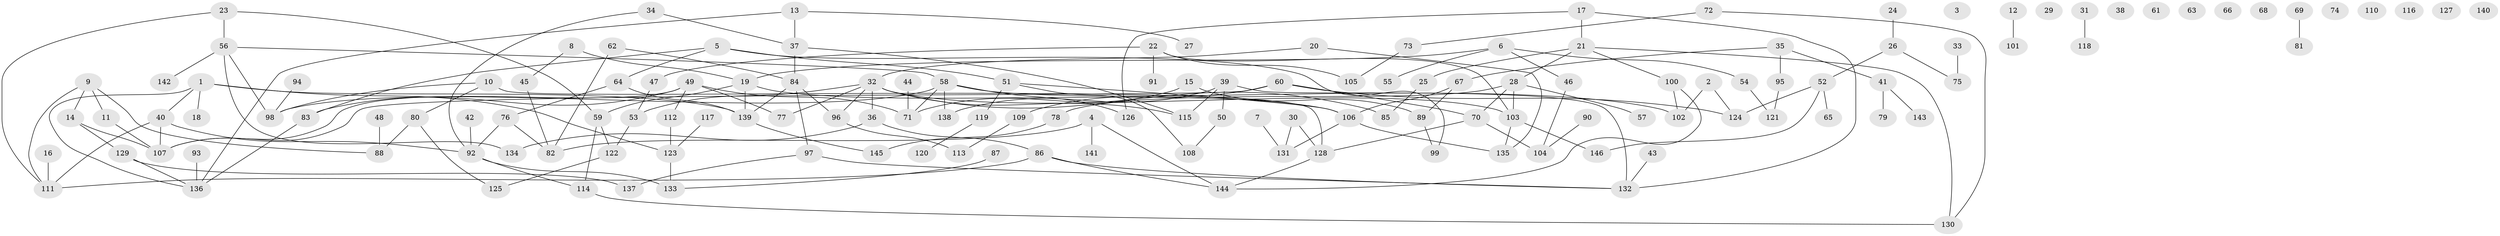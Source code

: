 // coarse degree distribution, {4: 0.10891089108910891, 3: 0.13861386138613863, 0: 0.13861386138613863, 5: 0.0891089108910891, 7: 0.039603960396039604, 2: 0.24752475247524752, 1: 0.16831683168316833, 6: 0.04950495049504951, 8: 0.019801980198019802}
// Generated by graph-tools (version 1.1) at 2025/41/03/06/25 10:41:24]
// undirected, 146 vertices, 182 edges
graph export_dot {
graph [start="1"]
  node [color=gray90,style=filled];
  1;
  2;
  3;
  4;
  5;
  6;
  7;
  8;
  9;
  10;
  11;
  12;
  13;
  14;
  15;
  16;
  17;
  18;
  19;
  20;
  21;
  22;
  23;
  24;
  25;
  26;
  27;
  28;
  29;
  30;
  31;
  32;
  33;
  34;
  35;
  36;
  37;
  38;
  39;
  40;
  41;
  42;
  43;
  44;
  45;
  46;
  47;
  48;
  49;
  50;
  51;
  52;
  53;
  54;
  55;
  56;
  57;
  58;
  59;
  60;
  61;
  62;
  63;
  64;
  65;
  66;
  67;
  68;
  69;
  70;
  71;
  72;
  73;
  74;
  75;
  76;
  77;
  78;
  79;
  80;
  81;
  82;
  83;
  84;
  85;
  86;
  87;
  88;
  89;
  90;
  91;
  92;
  93;
  94;
  95;
  96;
  97;
  98;
  99;
  100;
  101;
  102;
  103;
  104;
  105;
  106;
  107;
  108;
  109;
  110;
  111;
  112;
  113;
  114;
  115;
  116;
  117;
  118;
  119;
  120;
  121;
  122;
  123;
  124;
  125;
  126;
  127;
  128;
  129;
  130;
  131;
  132;
  133;
  134;
  135;
  136;
  137;
  138;
  139;
  140;
  141;
  142;
  143;
  144;
  145;
  146;
  1 -- 18;
  1 -- 40;
  1 -- 123;
  1 -- 136;
  1 -- 139;
  2 -- 102;
  2 -- 124;
  4 -- 82;
  4 -- 141;
  4 -- 144;
  5 -- 51;
  5 -- 64;
  5 -- 83;
  5 -- 99;
  6 -- 19;
  6 -- 46;
  6 -- 54;
  6 -- 55;
  7 -- 131;
  8 -- 19;
  8 -- 45;
  9 -- 11;
  9 -- 14;
  9 -- 88;
  9 -- 111;
  10 -- 80;
  10 -- 98;
  10 -- 128;
  11 -- 107;
  12 -- 101;
  13 -- 27;
  13 -- 37;
  13 -- 136;
  14 -- 107;
  14 -- 129;
  15 -- 71;
  15 -- 89;
  16 -- 111;
  17 -- 21;
  17 -- 126;
  17 -- 132;
  19 -- 59;
  19 -- 106;
  19 -- 139;
  20 -- 32;
  20 -- 135;
  21 -- 25;
  21 -- 28;
  21 -- 100;
  21 -- 130;
  22 -- 47;
  22 -- 91;
  22 -- 103;
  22 -- 105;
  23 -- 56;
  23 -- 59;
  23 -- 111;
  24 -- 26;
  25 -- 85;
  26 -- 52;
  26 -- 75;
  28 -- 57;
  28 -- 70;
  28 -- 78;
  28 -- 103;
  30 -- 128;
  30 -- 131;
  31 -- 118;
  32 -- 36;
  32 -- 53;
  32 -- 77;
  32 -- 85;
  32 -- 96;
  32 -- 103;
  32 -- 115;
  33 -- 75;
  34 -- 37;
  34 -- 92;
  35 -- 41;
  35 -- 67;
  35 -- 95;
  36 -- 86;
  36 -- 134;
  37 -- 84;
  37 -- 115;
  39 -- 50;
  39 -- 115;
  39 -- 132;
  39 -- 138;
  40 -- 92;
  40 -- 107;
  40 -- 111;
  41 -- 79;
  41 -- 143;
  42 -- 92;
  43 -- 132;
  44 -- 71;
  45 -- 82;
  46 -- 104;
  47 -- 53;
  48 -- 88;
  49 -- 71;
  49 -- 77;
  49 -- 83;
  49 -- 107;
  49 -- 112;
  50 -- 108;
  51 -- 106;
  51 -- 108;
  51 -- 119;
  52 -- 65;
  52 -- 124;
  52 -- 146;
  53 -- 122;
  54 -- 121;
  56 -- 58;
  56 -- 98;
  56 -- 134;
  56 -- 142;
  58 -- 71;
  58 -- 98;
  58 -- 102;
  58 -- 126;
  58 -- 138;
  59 -- 114;
  59 -- 122;
  60 -- 70;
  60 -- 107;
  60 -- 109;
  60 -- 124;
  62 -- 82;
  62 -- 84;
  64 -- 76;
  64 -- 139;
  67 -- 89;
  67 -- 106;
  69 -- 81;
  70 -- 104;
  70 -- 128;
  72 -- 73;
  72 -- 130;
  73 -- 105;
  76 -- 82;
  76 -- 92;
  78 -- 145;
  80 -- 88;
  80 -- 125;
  83 -- 136;
  84 -- 96;
  84 -- 97;
  84 -- 139;
  86 -- 111;
  86 -- 132;
  86 -- 144;
  87 -- 133;
  89 -- 99;
  90 -- 104;
  92 -- 114;
  92 -- 133;
  93 -- 136;
  94 -- 98;
  95 -- 121;
  96 -- 113;
  97 -- 132;
  97 -- 137;
  100 -- 102;
  100 -- 144;
  103 -- 135;
  103 -- 146;
  106 -- 131;
  106 -- 135;
  109 -- 113;
  112 -- 123;
  114 -- 130;
  117 -- 123;
  119 -- 120;
  122 -- 125;
  123 -- 133;
  128 -- 144;
  129 -- 136;
  129 -- 137;
  139 -- 145;
}
